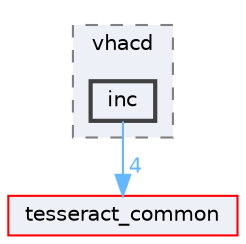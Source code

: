 digraph "tesseract_collision/vhacd/include/tesseract_collision/vhacd/inc"
{
 // LATEX_PDF_SIZE
  bgcolor="transparent";
  edge [fontname=Helvetica,fontsize=10,labelfontname=Helvetica,labelfontsize=10];
  node [fontname=Helvetica,fontsize=10,shape=box,height=0.2,width=0.4];
  compound=true
  subgraph clusterdir_6a04e93f5fcc9bf05612933c7149014d {
    graph [ bgcolor="#edf0f7", pencolor="grey50", label="vhacd", fontname=Helvetica,fontsize=10 style="filled,dashed", URL="dir_6a04e93f5fcc9bf05612933c7149014d.html",tooltip=""]
  dir_2862d5797bf29a1f82e4b1da46640a55 [label="inc", fillcolor="#edf0f7", color="grey25", style="filled,bold", URL="dir_2862d5797bf29a1f82e4b1da46640a55.html",tooltip=""];
  }
  dir_8430b83f3af685b4c96d298a32e9aa37 [label="tesseract_common", fillcolor="#edf0f7", color="red", style="filled", URL="dir_8430b83f3af685b4c96d298a32e9aa37.html",tooltip=""];
  dir_2862d5797bf29a1f82e4b1da46640a55->dir_8430b83f3af685b4c96d298a32e9aa37 [headlabel="4", labeldistance=1.5 headhref="dir_000026_000075.html" color="steelblue1" fontcolor="steelblue1"];
}
